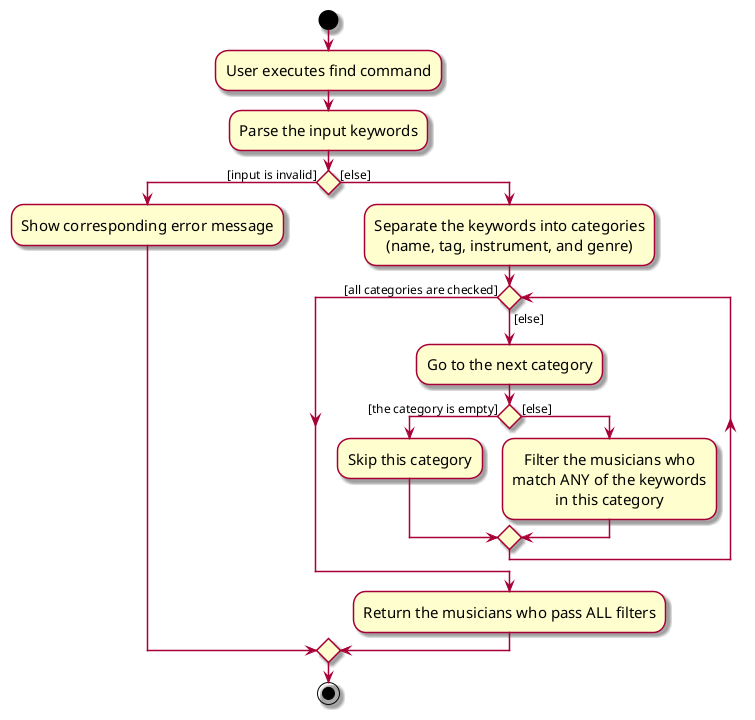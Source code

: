 @startuml
skin rose
skinparam ActivityFontSize 15
skinparam ArrowFontSize 12
skinparam defaultTextAlignment center

start
:User executes find command;
:Parse the input keywords;

'Since the beta syntax does not support placing the condition outside the
'diamond we place it as the true branch instead.

if () then ([input is invalid])
    :Show corresponding error message;
else ([else])
    :Separate the keywords into categories
    (name, tag, instrument, and genre);
    while () is ([else])
        :Go to the next category;
        if () then ([the category is empty])
            :Skip this category;
        else ([else])
            :Filter the musicians who
            match ANY of the keywords
            in this category;
        endif
    endwhile ([all categories are checked])
    :Return the musicians who pass ALL filters;
endif

stop
@enduml
